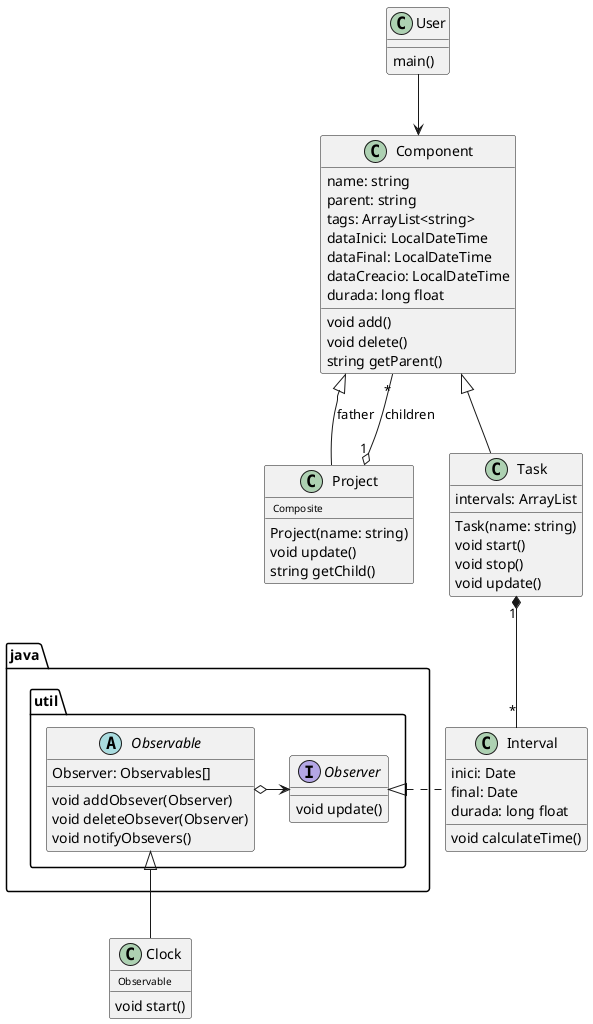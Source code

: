 @startuml
class User
class Component
class Project
class Task
class Interval
class Clock


User-->Component
Component <|-- Task
Component <|-- Project: father 
Project "1" o-- "*" Component : children
Task "1"*-- "*" Interval

class User{
main()
}

class Clock{
<size:10> Observable </size>
void start()
}

class Component{
name: string
parent: string
tags: ArrayList<string>
dataInici: LocalDateTime
dataFinal: LocalDateTime
dataCreacio: LocalDateTime
durada: long float
void add()
void delete()
string getParent()
}

class Project{
<size:10> Composite </size>
Project(name: string)
void update()
string getChild()
}

class Task{
Task(name: string)
intervals: ArrayList
void start()
void stop()
void update()
}

class Interval{
inici: Date
final: Date
durada: long float
void calculateTime()
}

package "java.util"{
abstract Observable
interface Observer

interface Observer{
void update()
}

abstract Observable{
Observer: Observables[]
void addObsever(Observer)
void deleteObsever(Observer)
void notifyObsevers()
}

Observable o-right-> Observer
Observable <|-- Clock
Observer <|.right.Interval
}
@enduml